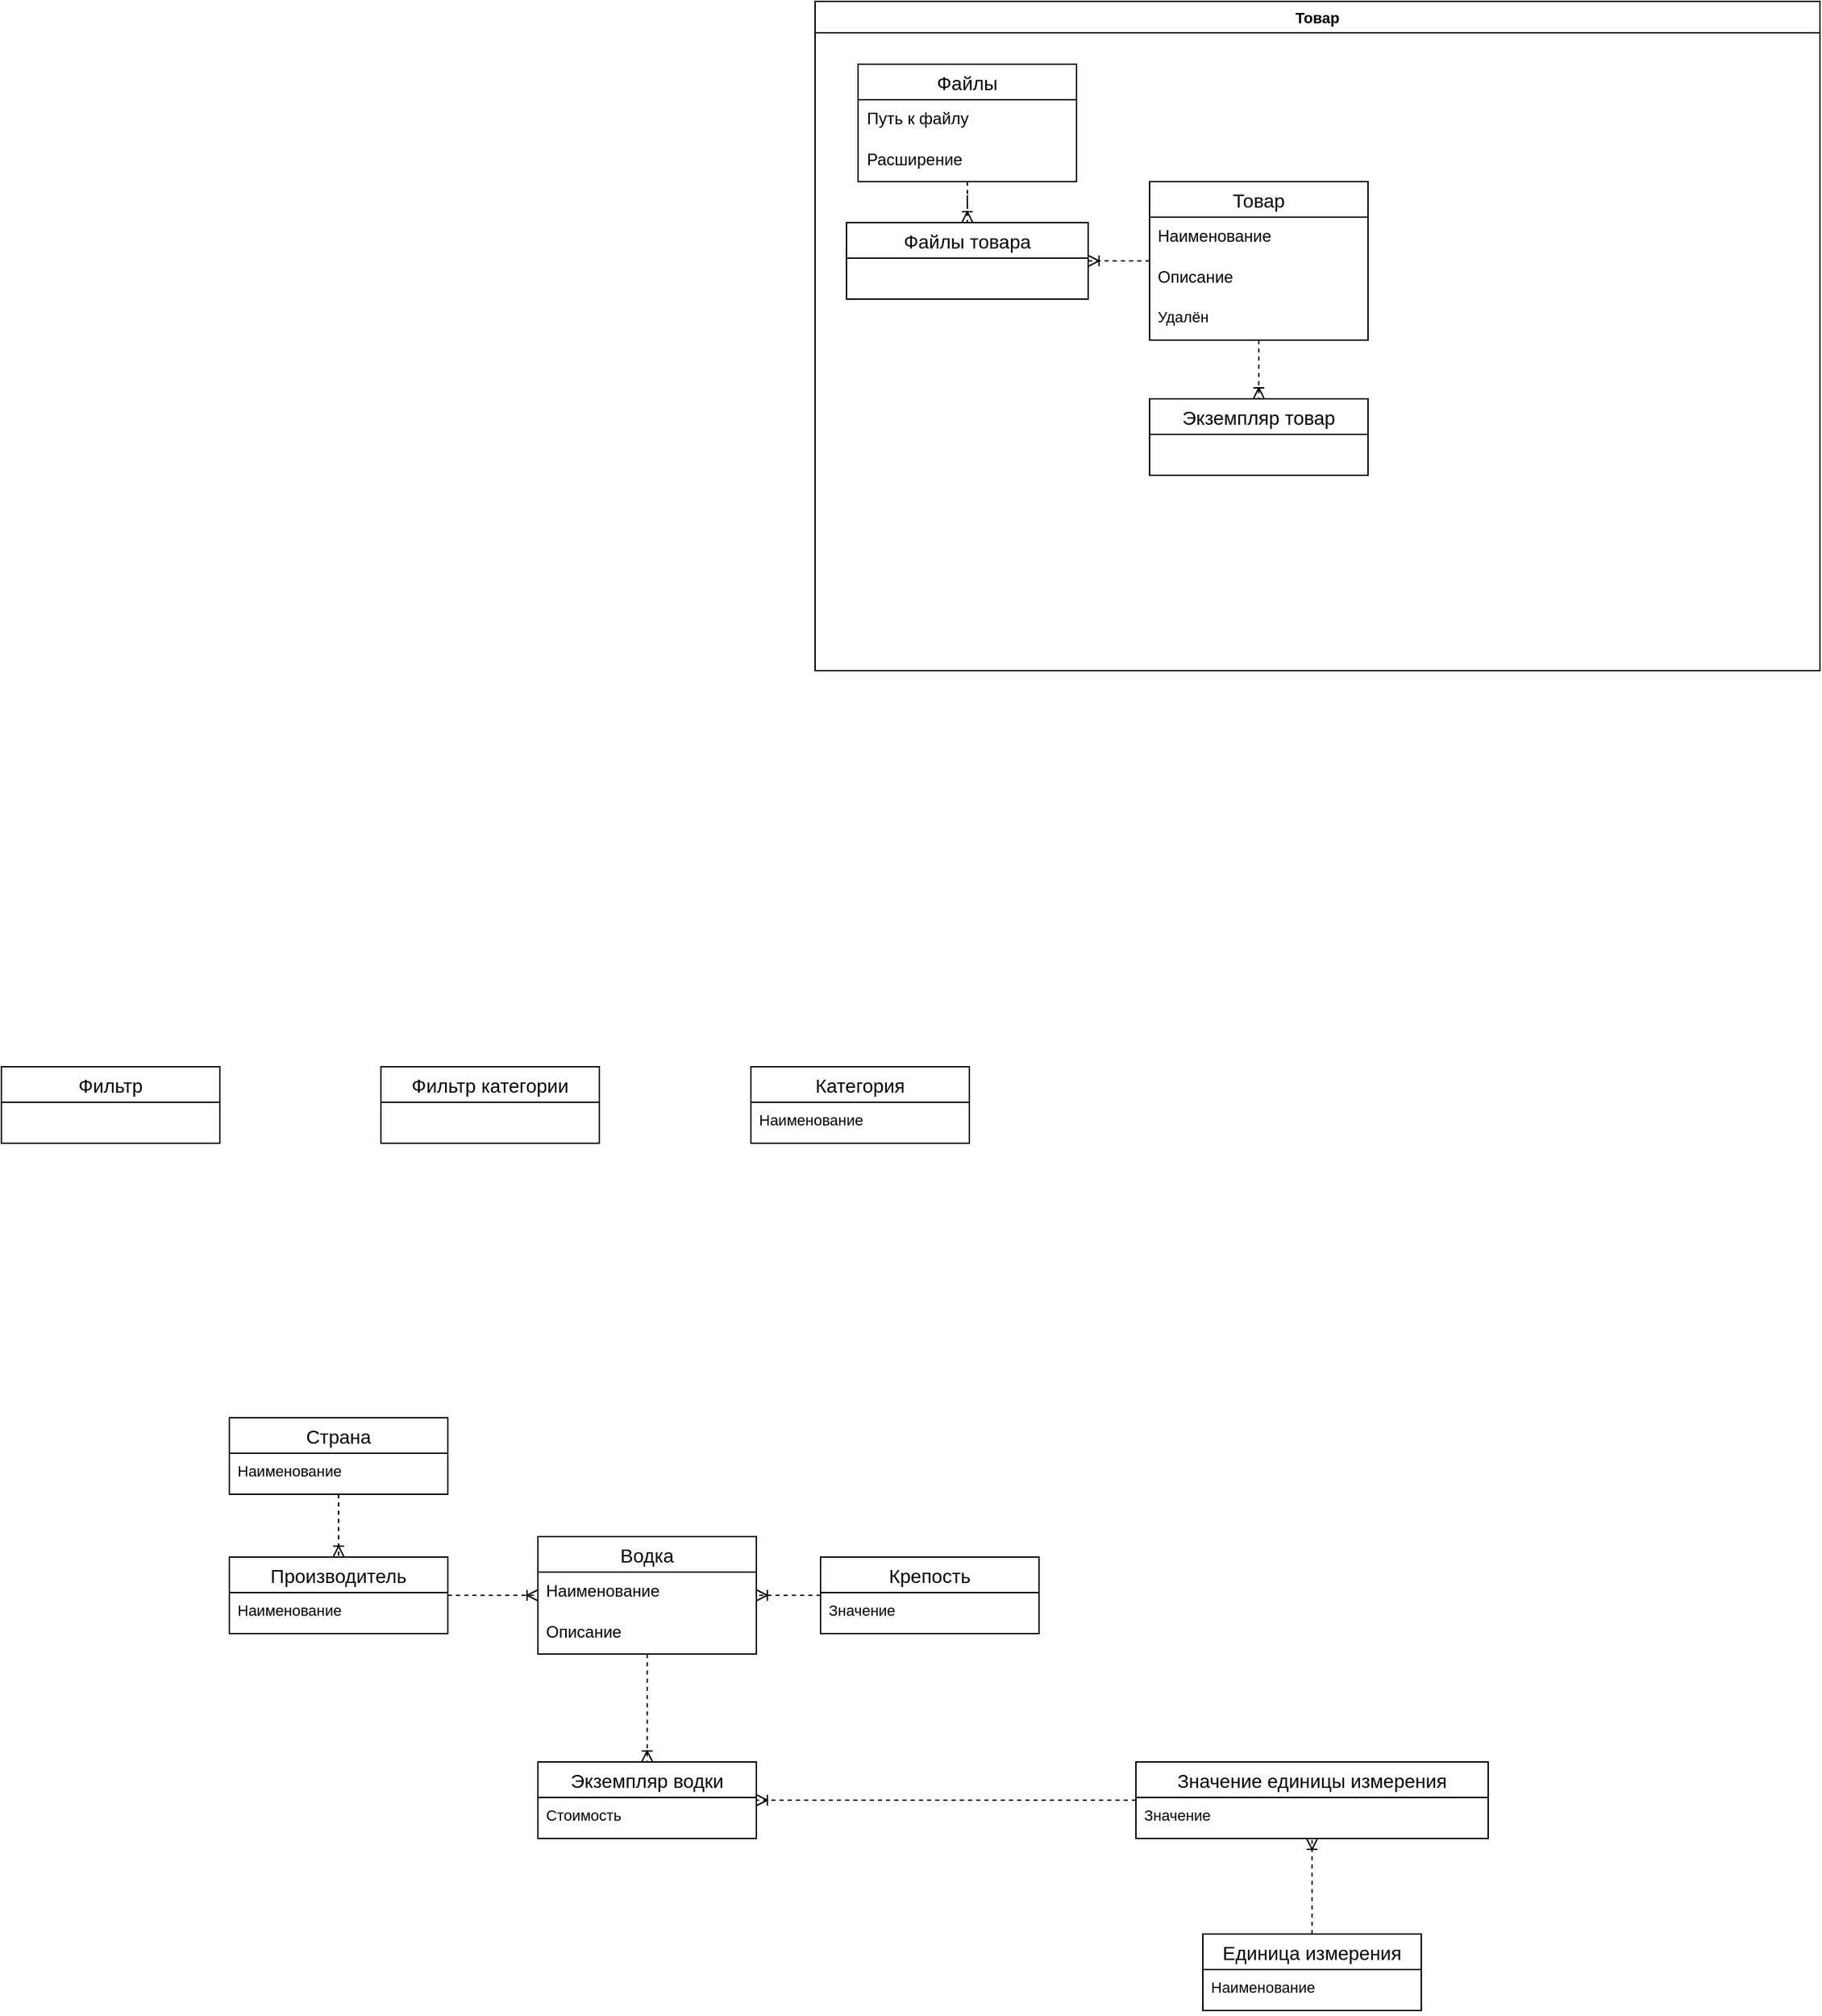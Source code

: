 <mxfile version="24.7.8">
  <diagram name="Страница — 1" id="W9IkOPkcE-70tv02vc99">
    <mxGraphModel dx="3147" dy="1925" grid="0" gridSize="10" guides="1" tooltips="1" connect="1" arrows="1" fold="1" page="1" pageScale="1" pageWidth="827" pageHeight="1169" math="0" shadow="0">
      <root>
        <mxCell id="0" />
        <mxCell id="1" parent="0" />
        <mxCell id="TIuWhn0yAi8Gs-Zh3u9J-138" value="Товар" style="swimlane;whiteSpace=wrap;html=1;fontFamily=Helvetica;fontSize=11;fontColor=default;labelBackgroundColor=default;" parent="1" vertex="1">
          <mxGeometry x="-452" y="-315" width="736" height="490" as="geometry" />
        </mxCell>
        <mxCell id="TIuWhn0yAi8Gs-Zh3u9J-19" style="edgeStyle=orthogonalEdgeStyle;shape=connector;rounded=0;orthogonalLoop=1;jettySize=auto;html=1;dashed=1;strokeColor=default;align=center;verticalAlign=middle;fontFamily=Helvetica;fontSize=11;fontColor=default;labelBackgroundColor=default;endArrow=ERoneToMany;endFill=0;" parent="TIuWhn0yAi8Gs-Zh3u9J-138" source="TIuWhn0yAi8Gs-Zh3u9J-1" target="TIuWhn0yAi8Gs-Zh3u9J-13" edge="1">
          <mxGeometry relative="1" as="geometry" />
        </mxCell>
        <mxCell id="TIuWhn0yAi8Gs-Zh3u9J-236" style="edgeStyle=orthogonalEdgeStyle;shape=connector;rounded=0;orthogonalLoop=1;jettySize=auto;html=1;dashed=1;strokeColor=default;align=center;verticalAlign=middle;fontFamily=Helvetica;fontSize=11;fontColor=default;labelBackgroundColor=default;endArrow=ERoneToMany;endFill=0;" parent="TIuWhn0yAi8Gs-Zh3u9J-138" source="TIuWhn0yAi8Gs-Zh3u9J-1" target="TIuWhn0yAi8Gs-Zh3u9J-231" edge="1">
          <mxGeometry relative="1" as="geometry" />
        </mxCell>
        <mxCell id="TIuWhn0yAi8Gs-Zh3u9J-1" value="Товар" style="swimlane;fontStyle=0;childLayout=stackLayout;horizontal=1;startSize=26;horizontalStack=0;resizeParent=1;resizeParentMax=0;resizeLast=0;collapsible=1;marginBottom=0;align=center;fontSize=14;" parent="TIuWhn0yAi8Gs-Zh3u9J-138" vertex="1">
          <mxGeometry x="245" y="132" width="160" height="116" as="geometry" />
        </mxCell>
        <mxCell id="TIuWhn0yAi8Gs-Zh3u9J-5" value="Наименование" style="text;strokeColor=none;fillColor=none;spacingLeft=4;spacingRight=4;overflow=hidden;rotatable=0;points=[[0,0.5],[1,0.5]];portConstraint=eastwest;fontSize=12;whiteSpace=wrap;html=1;" parent="TIuWhn0yAi8Gs-Zh3u9J-1" vertex="1">
          <mxGeometry y="26" width="160" height="30" as="geometry" />
        </mxCell>
        <mxCell id="TIuWhn0yAi8Gs-Zh3u9J-6" value="Описание" style="text;strokeColor=none;fillColor=none;spacingLeft=4;spacingRight=4;overflow=hidden;rotatable=0;points=[[0,0.5],[1,0.5]];portConstraint=eastwest;fontSize=12;whiteSpace=wrap;html=1;" parent="TIuWhn0yAi8Gs-Zh3u9J-1" vertex="1">
          <mxGeometry y="56" width="160" height="30" as="geometry" />
        </mxCell>
        <mxCell id="TIuWhn0yAi8Gs-Zh3u9J-20" value="Удалён" style="text;strokeColor=none;fillColor=none;spacingLeft=4;spacingRight=4;overflow=hidden;rotatable=0;points=[[0,0.5],[1,0.5]];portConstraint=eastwest;fontSize=11;whiteSpace=wrap;html=1;fontFamily=Helvetica;fontColor=default;labelBackgroundColor=default;" parent="TIuWhn0yAi8Gs-Zh3u9J-1" vertex="1">
          <mxGeometry y="86" width="160" height="30" as="geometry" />
        </mxCell>
        <mxCell id="TIuWhn0yAi8Gs-Zh3u9J-18" style="edgeStyle=orthogonalEdgeStyle;rounded=0;orthogonalLoop=1;jettySize=auto;html=1;endArrow=ERoneToMany;endFill=0;dashed=1;" parent="TIuWhn0yAi8Gs-Zh3u9J-138" source="TIuWhn0yAi8Gs-Zh3u9J-8" target="TIuWhn0yAi8Gs-Zh3u9J-13" edge="1">
          <mxGeometry relative="1" as="geometry" />
        </mxCell>
        <mxCell id="TIuWhn0yAi8Gs-Zh3u9J-8" value="Файлы" style="swimlane;fontStyle=0;childLayout=stackLayout;horizontal=1;startSize=26;horizontalStack=0;resizeParent=1;resizeParentMax=0;resizeLast=0;collapsible=1;marginBottom=0;align=center;fontSize=14;" parent="TIuWhn0yAi8Gs-Zh3u9J-138" vertex="1">
          <mxGeometry x="31.5" y="46" width="160" height="86" as="geometry" />
        </mxCell>
        <mxCell id="TIuWhn0yAi8Gs-Zh3u9J-12" value="Путь к файлу" style="text;strokeColor=none;fillColor=none;spacingLeft=4;spacingRight=4;overflow=hidden;rotatable=0;points=[[0,0.5],[1,0.5]];portConstraint=eastwest;fontSize=12;whiteSpace=wrap;html=1;" parent="TIuWhn0yAi8Gs-Zh3u9J-8" vertex="1">
          <mxGeometry y="26" width="160" height="30" as="geometry" />
        </mxCell>
        <mxCell id="TIuWhn0yAi8Gs-Zh3u9J-17" value="Расширение" style="text;strokeColor=none;fillColor=none;spacingLeft=4;spacingRight=4;overflow=hidden;rotatable=0;points=[[0,0.5],[1,0.5]];portConstraint=eastwest;fontSize=12;whiteSpace=wrap;html=1;" parent="TIuWhn0yAi8Gs-Zh3u9J-8" vertex="1">
          <mxGeometry y="56" width="160" height="30" as="geometry" />
        </mxCell>
        <mxCell id="TIuWhn0yAi8Gs-Zh3u9J-13" value="Файлы товара" style="swimlane;fontStyle=0;childLayout=stackLayout;horizontal=1;startSize=26;horizontalStack=0;resizeParent=1;resizeParentMax=0;resizeLast=0;collapsible=1;marginBottom=0;align=center;fontSize=14;" parent="TIuWhn0yAi8Gs-Zh3u9J-138" vertex="1">
          <mxGeometry x="23" y="162" width="177" height="56" as="geometry" />
        </mxCell>
        <mxCell id="TIuWhn0yAi8Gs-Zh3u9J-231" value="Экземпляр товар" style="swimlane;fontStyle=0;childLayout=stackLayout;horizontal=1;startSize=26;horizontalStack=0;resizeParent=1;resizeParentMax=0;resizeLast=0;collapsible=1;marginBottom=0;align=center;fontSize=14;fontFamily=Helvetica;fontColor=default;labelBackgroundColor=default;" parent="TIuWhn0yAi8Gs-Zh3u9J-138" vertex="1">
          <mxGeometry x="245" y="291" width="160" height="56" as="geometry" />
        </mxCell>
        <mxCell id="VgQCesWckuyEMALxXEr0-27" style="edgeStyle=orthogonalEdgeStyle;rounded=0;orthogonalLoop=1;jettySize=auto;html=1;endArrow=ERoneToMany;endFill=0;dashed=1;" edge="1" parent="1" source="VgQCesWckuyEMALxXEr0-2" target="VgQCesWckuyEMALxXEr0-10">
          <mxGeometry relative="1" as="geometry" />
        </mxCell>
        <mxCell id="VgQCesWckuyEMALxXEr0-2" value="Водка" style="swimlane;fontStyle=0;childLayout=stackLayout;horizontal=1;startSize=26;horizontalStack=0;resizeParent=1;resizeParentMax=0;resizeLast=0;collapsible=1;marginBottom=0;align=center;fontSize=14;" vertex="1" parent="1">
          <mxGeometry x="-655" y="809" width="160" height="86" as="geometry" />
        </mxCell>
        <mxCell id="VgQCesWckuyEMALxXEr0-3" value="Наименование" style="text;strokeColor=none;fillColor=none;spacingLeft=4;spacingRight=4;overflow=hidden;rotatable=0;points=[[0,0.5],[1,0.5]];portConstraint=eastwest;fontSize=12;whiteSpace=wrap;html=1;" vertex="1" parent="VgQCesWckuyEMALxXEr0-2">
          <mxGeometry y="26" width="160" height="30" as="geometry" />
        </mxCell>
        <mxCell id="VgQCesWckuyEMALxXEr0-4" value="Описание" style="text;strokeColor=none;fillColor=none;spacingLeft=4;spacingRight=4;overflow=hidden;rotatable=0;points=[[0,0.5],[1,0.5]];portConstraint=eastwest;fontSize=12;whiteSpace=wrap;html=1;" vertex="1" parent="VgQCesWckuyEMALxXEr0-2">
          <mxGeometry y="56" width="160" height="30" as="geometry" />
        </mxCell>
        <mxCell id="VgQCesWckuyEMALxXEr0-10" value="Экземпляр водки" style="swimlane;fontStyle=0;childLayout=stackLayout;horizontal=1;startSize=26;horizontalStack=0;resizeParent=1;resizeParentMax=0;resizeLast=0;collapsible=1;marginBottom=0;align=center;fontSize=14;" vertex="1" parent="1">
          <mxGeometry x="-655" y="974" width="160" height="56" as="geometry" />
        </mxCell>
        <mxCell id="VgQCesWckuyEMALxXEr0-55" value="Стоимость" style="text;strokeColor=none;fillColor=none;spacingLeft=4;spacingRight=4;overflow=hidden;rotatable=0;points=[[0,0.5],[1,0.5]];portConstraint=eastwest;fontSize=11;whiteSpace=wrap;html=1;fontFamily=Helvetica;fontColor=default;labelBackgroundColor=default;" vertex="1" parent="VgQCesWckuyEMALxXEr0-10">
          <mxGeometry y="26" width="160" height="30" as="geometry" />
        </mxCell>
        <mxCell id="VgQCesWckuyEMALxXEr0-54" style="edgeStyle=orthogonalEdgeStyle;shape=connector;rounded=0;orthogonalLoop=1;jettySize=auto;html=1;dashed=1;strokeColor=default;align=center;verticalAlign=middle;fontFamily=Helvetica;fontSize=11;fontColor=default;labelBackgroundColor=default;endArrow=ERoneToMany;endFill=0;" edge="1" parent="1" source="VgQCesWckuyEMALxXEr0-42" target="VgQCesWckuyEMALxXEr0-2">
          <mxGeometry relative="1" as="geometry" />
        </mxCell>
        <mxCell id="VgQCesWckuyEMALxXEr0-42" value="Производитель" style="swimlane;fontStyle=0;childLayout=stackLayout;horizontal=1;startSize=26;horizontalStack=0;resizeParent=1;resizeParentMax=0;resizeLast=0;collapsible=1;marginBottom=0;align=center;fontSize=14;fontFamily=Helvetica;fontColor=default;labelBackgroundColor=default;" vertex="1" parent="1">
          <mxGeometry x="-881" y="824" width="160" height="56" as="geometry" />
        </mxCell>
        <mxCell id="VgQCesWckuyEMALxXEr0-47" value="Наименование" style="text;strokeColor=none;fillColor=none;spacingLeft=4;spacingRight=4;overflow=hidden;rotatable=0;points=[[0,0.5],[1,0.5]];portConstraint=eastwest;fontSize=11;whiteSpace=wrap;html=1;fontFamily=Helvetica;fontColor=default;labelBackgroundColor=default;" vertex="1" parent="VgQCesWckuyEMALxXEr0-42">
          <mxGeometry y="26" width="160" height="30" as="geometry" />
        </mxCell>
        <mxCell id="VgQCesWckuyEMALxXEr0-61" style="edgeStyle=orthogonalEdgeStyle;shape=connector;rounded=0;orthogonalLoop=1;jettySize=auto;html=1;dashed=1;strokeColor=default;align=center;verticalAlign=middle;fontFamily=Helvetica;fontSize=11;fontColor=default;labelBackgroundColor=default;endArrow=ERoneToMany;endFill=0;" edge="1" parent="1" source="VgQCesWckuyEMALxXEr0-56" target="VgQCesWckuyEMALxXEr0-2">
          <mxGeometry relative="1" as="geometry" />
        </mxCell>
        <mxCell id="VgQCesWckuyEMALxXEr0-56" value="Крепость" style="swimlane;fontStyle=0;childLayout=stackLayout;horizontal=1;startSize=26;horizontalStack=0;resizeParent=1;resizeParentMax=0;resizeLast=0;collapsible=1;marginBottom=0;align=center;fontSize=14;fontFamily=Helvetica;fontColor=default;labelBackgroundColor=default;" vertex="1" parent="1">
          <mxGeometry x="-448" y="824" width="160" height="56" as="geometry" />
        </mxCell>
        <mxCell id="VgQCesWckuyEMALxXEr0-60" value="Значение" style="text;strokeColor=none;fillColor=none;spacingLeft=4;spacingRight=4;overflow=hidden;rotatable=0;points=[[0,0.5],[1,0.5]];portConstraint=eastwest;fontSize=11;whiteSpace=wrap;html=1;fontFamily=Helvetica;fontColor=default;labelBackgroundColor=default;" vertex="1" parent="VgQCesWckuyEMALxXEr0-56">
          <mxGeometry y="26" width="160" height="30" as="geometry" />
        </mxCell>
        <mxCell id="VgQCesWckuyEMALxXEr0-73" style="edgeStyle=orthogonalEdgeStyle;shape=connector;rounded=0;orthogonalLoop=1;jettySize=auto;html=1;dashed=1;strokeColor=default;align=center;verticalAlign=middle;fontFamily=Helvetica;fontSize=11;fontColor=default;labelBackgroundColor=default;endArrow=ERoneToMany;endFill=0;" edge="1" parent="1" source="VgQCesWckuyEMALxXEr0-62" target="VgQCesWckuyEMALxXEr0-10">
          <mxGeometry relative="1" as="geometry" />
        </mxCell>
        <mxCell id="VgQCesWckuyEMALxXEr0-62" value="Значение единицы измерения" style="swimlane;fontStyle=0;childLayout=stackLayout;horizontal=1;startSize=26;horizontalStack=0;resizeParent=1;resizeParentMax=0;resizeLast=0;collapsible=1;marginBottom=0;align=center;fontSize=14;fontFamily=Helvetica;fontColor=default;labelBackgroundColor=default;" vertex="1" parent="1">
          <mxGeometry x="-217" y="974" width="258" height="56" as="geometry" />
        </mxCell>
        <mxCell id="VgQCesWckuyEMALxXEr0-66" value="Значение" style="text;strokeColor=none;fillColor=none;spacingLeft=4;spacingRight=4;overflow=hidden;rotatable=0;points=[[0,0.5],[1,0.5]];portConstraint=eastwest;fontSize=11;whiteSpace=wrap;html=1;fontFamily=Helvetica;fontColor=default;labelBackgroundColor=default;" vertex="1" parent="VgQCesWckuyEMALxXEr0-62">
          <mxGeometry y="26" width="258" height="30" as="geometry" />
        </mxCell>
        <mxCell id="VgQCesWckuyEMALxXEr0-72" style="edgeStyle=orthogonalEdgeStyle;shape=connector;rounded=0;orthogonalLoop=1;jettySize=auto;html=1;dashed=1;strokeColor=default;align=center;verticalAlign=middle;fontFamily=Helvetica;fontSize=11;fontColor=default;labelBackgroundColor=default;endArrow=ERoneToMany;endFill=0;" edge="1" parent="1" source="VgQCesWckuyEMALxXEr0-67" target="VgQCesWckuyEMALxXEr0-62">
          <mxGeometry relative="1" as="geometry" />
        </mxCell>
        <mxCell id="VgQCesWckuyEMALxXEr0-67" value="Единица измерения" style="swimlane;fontStyle=0;childLayout=stackLayout;horizontal=1;startSize=26;horizontalStack=0;resizeParent=1;resizeParentMax=0;resizeLast=0;collapsible=1;marginBottom=0;align=center;fontSize=14;fontFamily=Helvetica;fontColor=default;labelBackgroundColor=default;" vertex="1" parent="1">
          <mxGeometry x="-168" y="1100" width="160" height="56" as="geometry" />
        </mxCell>
        <mxCell id="VgQCesWckuyEMALxXEr0-71" value="Наименование" style="text;strokeColor=none;fillColor=none;spacingLeft=4;spacingRight=4;overflow=hidden;rotatable=0;points=[[0,0.5],[1,0.5]];portConstraint=eastwest;fontSize=11;whiteSpace=wrap;html=1;fontFamily=Helvetica;fontColor=default;labelBackgroundColor=default;" vertex="1" parent="VgQCesWckuyEMALxXEr0-67">
          <mxGeometry y="26" width="160" height="30" as="geometry" />
        </mxCell>
        <mxCell id="VgQCesWckuyEMALxXEr0-83" style="edgeStyle=orthogonalEdgeStyle;shape=connector;rounded=0;orthogonalLoop=1;jettySize=auto;html=1;dashed=1;strokeColor=default;align=center;verticalAlign=middle;fontFamily=Helvetica;fontSize=11;fontColor=default;labelBackgroundColor=default;endArrow=ERoneToMany;endFill=0;" edge="1" parent="1" source="VgQCesWckuyEMALxXEr0-78" target="VgQCesWckuyEMALxXEr0-42">
          <mxGeometry relative="1" as="geometry" />
        </mxCell>
        <mxCell id="VgQCesWckuyEMALxXEr0-78" value="Страна" style="swimlane;fontStyle=0;childLayout=stackLayout;horizontal=1;startSize=26;horizontalStack=0;resizeParent=1;resizeParentMax=0;resizeLast=0;collapsible=1;marginBottom=0;align=center;fontSize=14;fontFamily=Helvetica;fontColor=default;labelBackgroundColor=default;" vertex="1" parent="1">
          <mxGeometry x="-881" y="722" width="160" height="56" as="geometry" />
        </mxCell>
        <mxCell id="VgQCesWckuyEMALxXEr0-82" value="Наименование" style="text;strokeColor=none;fillColor=none;spacingLeft=4;spacingRight=4;overflow=hidden;rotatable=0;points=[[0,0.5],[1,0.5]];portConstraint=eastwest;fontSize=11;whiteSpace=wrap;html=1;fontFamily=Helvetica;fontColor=default;labelBackgroundColor=default;" vertex="1" parent="VgQCesWckuyEMALxXEr0-78">
          <mxGeometry y="26" width="160" height="30" as="geometry" />
        </mxCell>
        <mxCell id="VgQCesWckuyEMALxXEr0-84" value="Категория" style="swimlane;fontStyle=0;childLayout=stackLayout;horizontal=1;startSize=26;horizontalStack=0;resizeParent=1;resizeParentMax=0;resizeLast=0;collapsible=1;marginBottom=0;align=center;fontSize=14;fontFamily=Helvetica;fontColor=default;labelBackgroundColor=default;" vertex="1" parent="1">
          <mxGeometry x="-499" y="465" width="160" height="56" as="geometry" />
        </mxCell>
        <mxCell id="VgQCesWckuyEMALxXEr0-88" value="Наименование" style="text;strokeColor=none;fillColor=none;spacingLeft=4;spacingRight=4;overflow=hidden;rotatable=0;points=[[0,0.5],[1,0.5]];portConstraint=eastwest;fontSize=11;whiteSpace=wrap;html=1;fontFamily=Helvetica;fontColor=default;labelBackgroundColor=default;" vertex="1" parent="VgQCesWckuyEMALxXEr0-84">
          <mxGeometry y="26" width="160" height="30" as="geometry" />
        </mxCell>
        <mxCell id="VgQCesWckuyEMALxXEr0-90" value="Фильтр категории" style="swimlane;fontStyle=0;childLayout=stackLayout;horizontal=1;startSize=26;horizontalStack=0;resizeParent=1;resizeParentMax=0;resizeLast=0;collapsible=1;marginBottom=0;align=center;fontSize=14;fontFamily=Helvetica;fontColor=default;labelBackgroundColor=default;" vertex="1" parent="1">
          <mxGeometry x="-770" y="465" width="160" height="56" as="geometry" />
        </mxCell>
        <mxCell id="VgQCesWckuyEMALxXEr0-94" value="Фильтр" style="swimlane;fontStyle=0;childLayout=stackLayout;horizontal=1;startSize=26;horizontalStack=0;resizeParent=1;resizeParentMax=0;resizeLast=0;collapsible=1;marginBottom=0;align=center;fontSize=14;fontFamily=Helvetica;fontColor=default;labelBackgroundColor=default;" vertex="1" parent="1">
          <mxGeometry x="-1048" y="465" width="160" height="56" as="geometry" />
        </mxCell>
      </root>
    </mxGraphModel>
  </diagram>
</mxfile>
